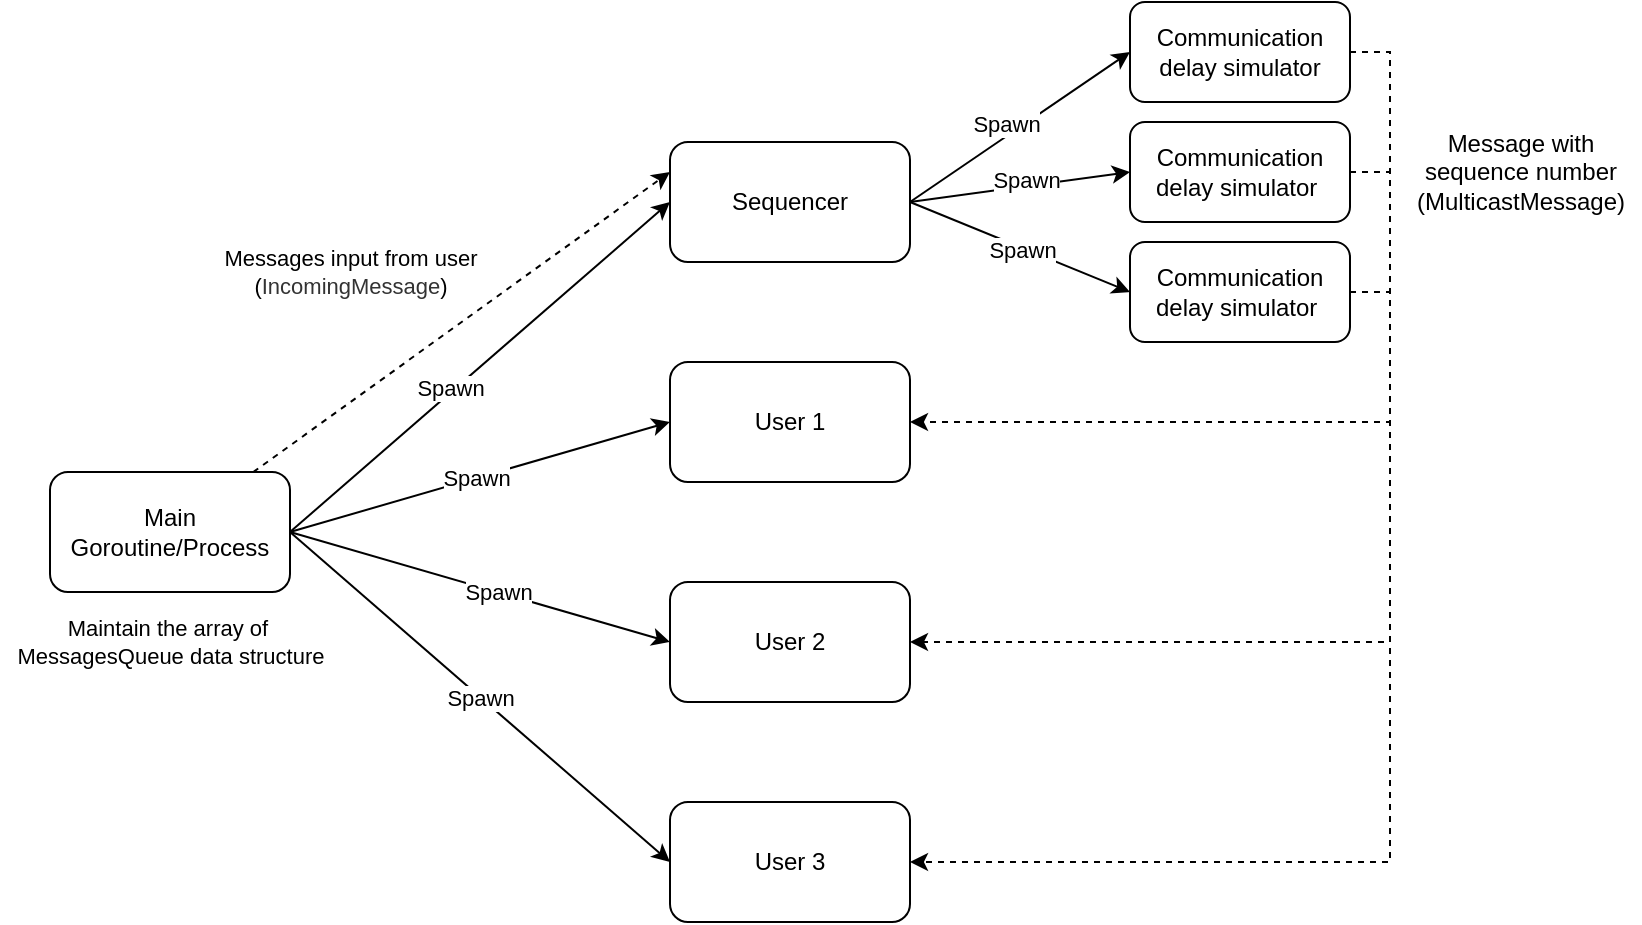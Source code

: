 <mxfile version="15.5.8" type="device"><diagram id="RXRtSEk-JipaYeNfq1dD" name="Page-1"><mxGraphModel dx="1426" dy="817" grid="1" gridSize="10" guides="1" tooltips="1" connect="1" arrows="1" fold="1" page="1" pageScale="1" pageWidth="1100" pageHeight="850" math="0" shadow="0"><root><mxCell id="0"/><mxCell id="1" parent="0"/><mxCell id="YhWM9b1v6zMfQpdzwNlP-7" style="rounded=0;orthogonalLoop=1;jettySize=auto;html=1;entryX=0;entryY=0.5;entryDx=0;entryDy=0;exitX=1;exitY=0.5;exitDx=0;exitDy=0;" parent="1" source="YhWM9b1v6zMfQpdzwNlP-1" target="YhWM9b1v6zMfQpdzwNlP-4" edge="1"><mxGeometry relative="1" as="geometry"/></mxCell><mxCell id="YhWM9b1v6zMfQpdzwNlP-12" value="Spawn" style="edgeLabel;html=1;align=center;verticalAlign=middle;resizable=0;points=[];" parent="YhWM9b1v6zMfQpdzwNlP-7" vertex="1" connectable="0"><mxGeometry x="-0.026" relative="1" as="geometry"><mxPoint as="offset"/></mxGeometry></mxCell><mxCell id="YhWM9b1v6zMfQpdzwNlP-8" style="edgeStyle=none;rounded=0;orthogonalLoop=1;jettySize=auto;html=1;entryX=0;entryY=0.5;entryDx=0;entryDy=0;exitX=1;exitY=0.5;exitDx=0;exitDy=0;" parent="1" source="YhWM9b1v6zMfQpdzwNlP-1" target="YhWM9b1v6zMfQpdzwNlP-3" edge="1"><mxGeometry relative="1" as="geometry"><mxPoint x="280" y="440" as="sourcePoint"/></mxGeometry></mxCell><mxCell id="YhWM9b1v6zMfQpdzwNlP-13" value="Spawn" style="edgeLabel;html=1;align=center;verticalAlign=middle;resizable=0;points=[];" parent="YhWM9b1v6zMfQpdzwNlP-8" vertex="1" connectable="0"><mxGeometry x="0.09" relative="1" as="geometry"><mxPoint as="offset"/></mxGeometry></mxCell><mxCell id="YhWM9b1v6zMfQpdzwNlP-9" style="edgeStyle=none;rounded=0;orthogonalLoop=1;jettySize=auto;html=1;entryX=0;entryY=0.5;entryDx=0;entryDy=0;exitX=1;exitY=0.5;exitDx=0;exitDy=0;" parent="1" source="YhWM9b1v6zMfQpdzwNlP-1" target="YhWM9b1v6zMfQpdzwNlP-2" edge="1"><mxGeometry relative="1" as="geometry"/></mxCell><mxCell id="YhWM9b1v6zMfQpdzwNlP-11" value="Spawn" style="edgeLabel;html=1;align=center;verticalAlign=middle;resizable=0;points=[];" parent="YhWM9b1v6zMfQpdzwNlP-9" vertex="1" connectable="0"><mxGeometry x="-0.143" y="2" relative="1" as="geometry"><mxPoint as="offset"/></mxGeometry></mxCell><mxCell id="YhWM9b1v6zMfQpdzwNlP-10" value="Spawn" style="edgeStyle=none;rounded=0;orthogonalLoop=1;jettySize=auto;html=1;exitX=1;exitY=0.5;exitDx=0;exitDy=0;entryX=0;entryY=0.5;entryDx=0;entryDy=0;" parent="1" source="YhWM9b1v6zMfQpdzwNlP-1" target="YhWM9b1v6zMfQpdzwNlP-5" edge="1"><mxGeometry relative="1" as="geometry"/></mxCell><mxCell id="YhWM9b1v6zMfQpdzwNlP-16" style="rounded=0;orthogonalLoop=1;jettySize=auto;html=1;entryX=0;entryY=0.25;entryDx=0;entryDy=0;dashed=1;" parent="1" source="YhWM9b1v6zMfQpdzwNlP-1" target="YhWM9b1v6zMfQpdzwNlP-2" edge="1"><mxGeometry relative="1" as="geometry"/></mxCell><mxCell id="YhWM9b1v6zMfQpdzwNlP-1" value="Main Goroutine/Process" style="rounded=1;whiteSpace=wrap;html=1;" parent="1" vertex="1"><mxGeometry x="150" y="395" width="120" height="60" as="geometry"/></mxCell><mxCell id="YhWM9b1v6zMfQpdzwNlP-25" style="rounded=0;orthogonalLoop=1;jettySize=auto;html=1;entryX=0;entryY=0.5;entryDx=0;entryDy=0;exitX=1;exitY=0.5;exitDx=0;exitDy=0;" parent="1" source="YhWM9b1v6zMfQpdzwNlP-2" target="YhWM9b1v6zMfQpdzwNlP-22" edge="1"><mxGeometry relative="1" as="geometry"/></mxCell><mxCell id="YhWM9b1v6zMfQpdzwNlP-26" value="Spawn" style="edgeLabel;html=1;align=center;verticalAlign=middle;resizable=0;points=[];" parent="YhWM9b1v6zMfQpdzwNlP-25" vertex="1" connectable="0"><mxGeometry x="-0.144" y="-2" relative="1" as="geometry"><mxPoint y="-9" as="offset"/></mxGeometry></mxCell><mxCell id="YhWM9b1v6zMfQpdzwNlP-27" style="edgeStyle=none;rounded=0;orthogonalLoop=1;jettySize=auto;html=1;exitX=1;exitY=0.5;exitDx=0;exitDy=0;entryX=0;entryY=0.5;entryDx=0;entryDy=0;" parent="1" source="YhWM9b1v6zMfQpdzwNlP-2" target="YhWM9b1v6zMfQpdzwNlP-23" edge="1"><mxGeometry relative="1" as="geometry"/></mxCell><mxCell id="YhWM9b1v6zMfQpdzwNlP-29" value="Spawn" style="edgeLabel;html=1;align=center;verticalAlign=middle;resizable=0;points=[];" parent="YhWM9b1v6zMfQpdzwNlP-27" vertex="1" connectable="0"><mxGeometry x="0.056" y="3" relative="1" as="geometry"><mxPoint as="offset"/></mxGeometry></mxCell><mxCell id="YhWM9b1v6zMfQpdzwNlP-28" style="edgeStyle=none;rounded=0;orthogonalLoop=1;jettySize=auto;html=1;exitX=1;exitY=0.5;exitDx=0;exitDy=0;entryX=0;entryY=0.5;entryDx=0;entryDy=0;" parent="1" source="YhWM9b1v6zMfQpdzwNlP-2" target="YhWM9b1v6zMfQpdzwNlP-24" edge="1"><mxGeometry relative="1" as="geometry"/></mxCell><mxCell id="YhWM9b1v6zMfQpdzwNlP-30" value="Spawn" style="edgeLabel;html=1;align=center;verticalAlign=middle;resizable=0;points=[];" parent="YhWM9b1v6zMfQpdzwNlP-28" vertex="1" connectable="0"><mxGeometry x="0.018" y="-1" relative="1" as="geometry"><mxPoint as="offset"/></mxGeometry></mxCell><mxCell id="YhWM9b1v6zMfQpdzwNlP-2" value="Sequencer" style="rounded=1;whiteSpace=wrap;html=1;" parent="1" vertex="1"><mxGeometry x="460" y="230" width="120" height="60" as="geometry"/></mxCell><mxCell id="YhWM9b1v6zMfQpdzwNlP-3" value="User 2" style="rounded=1;whiteSpace=wrap;html=1;" parent="1" vertex="1"><mxGeometry x="460" y="450" width="120" height="60" as="geometry"/></mxCell><mxCell id="YhWM9b1v6zMfQpdzwNlP-4" value="User 1" style="rounded=1;whiteSpace=wrap;html=1;" parent="1" vertex="1"><mxGeometry x="460" y="340" width="120" height="60" as="geometry"/></mxCell><mxCell id="YhWM9b1v6zMfQpdzwNlP-5" value="User 3" style="rounded=1;whiteSpace=wrap;html=1;" parent="1" vertex="1"><mxGeometry x="460" y="560" width="120" height="60" as="geometry"/></mxCell><mxCell id="YhWM9b1v6zMfQpdzwNlP-32" style="edgeStyle=orthogonalEdgeStyle;rounded=0;orthogonalLoop=1;jettySize=auto;html=1;exitX=1;exitY=0.5;exitDx=0;exitDy=0;entryX=1;entryY=0.5;entryDx=0;entryDy=0;elbow=vertical;dashed=1;" parent="1" source="YhWM9b1v6zMfQpdzwNlP-22" target="YhWM9b1v6zMfQpdzwNlP-4" edge="1"><mxGeometry relative="1" as="geometry"/></mxCell><mxCell id="YhWM9b1v6zMfQpdzwNlP-22" value="Communication delay simulator" style="rounded=1;whiteSpace=wrap;html=1;" parent="1" vertex="1"><mxGeometry x="690" y="160" width="110" height="50" as="geometry"/></mxCell><mxCell id="YhWM9b1v6zMfQpdzwNlP-33" style="edgeStyle=orthogonalEdgeStyle;rounded=0;orthogonalLoop=1;jettySize=auto;html=1;entryX=1;entryY=0.5;entryDx=0;entryDy=0;dashed=1;" parent="1" source="YhWM9b1v6zMfQpdzwNlP-23" target="YhWM9b1v6zMfQpdzwNlP-3" edge="1"><mxGeometry relative="1" as="geometry"><Array as="points"><mxPoint x="820" y="245"/><mxPoint x="820" y="480"/></Array></mxGeometry></mxCell><mxCell id="YhWM9b1v6zMfQpdzwNlP-23" value="Communication delay simulator&amp;nbsp;" style="rounded=1;whiteSpace=wrap;html=1;" parent="1" vertex="1"><mxGeometry x="690" y="220" width="110" height="50" as="geometry"/></mxCell><mxCell id="YhWM9b1v6zMfQpdzwNlP-34" style="edgeStyle=orthogonalEdgeStyle;rounded=0;orthogonalLoop=1;jettySize=auto;html=1;entryX=1;entryY=0.5;entryDx=0;entryDy=0;dashed=1;" parent="1" source="YhWM9b1v6zMfQpdzwNlP-24" target="YhWM9b1v6zMfQpdzwNlP-5" edge="1"><mxGeometry relative="1" as="geometry"><Array as="points"><mxPoint x="820" y="305"/><mxPoint x="820" y="590"/></Array></mxGeometry></mxCell><mxCell id="YhWM9b1v6zMfQpdzwNlP-24" value="Communication delay simulator&amp;nbsp;" style="rounded=1;whiteSpace=wrap;html=1;" parent="1" vertex="1"><mxGeometry x="690" y="280" width="110" height="50" as="geometry"/></mxCell><mxCell id="YhWM9b1v6zMfQpdzwNlP-35" value="Message with &lt;br&gt;sequence number&lt;br&gt;(MulticastMessage)" style="text;html=1;align=center;verticalAlign=middle;resizable=0;points=[];autosize=1;strokeColor=none;fillColor=none;" parent="1" vertex="1"><mxGeometry x="825" y="220" width="120" height="50" as="geometry"/></mxCell><mxCell id="jQvYRcMPjcKZ11XM2GkE-1" value="&lt;span style=&quot;background-color: rgb(255 , 255 , 255)&quot;&gt;Messages input from user&lt;/span&gt;&lt;br&gt;&lt;span style=&quot;background-color: rgb(255 , 255 , 255)&quot;&gt;(&lt;/span&gt;&lt;span style=&quot;box-sizing: border-box ; color: rgb(51 , 51 , 51)&quot;&gt;IncomingMessage&lt;/span&gt;&lt;span style=&quot;background-color: rgb(255 , 255 , 255)&quot;&gt;)&lt;/span&gt;" style="text;html=1;align=center;verticalAlign=middle;resizable=0;points=[];autosize=1;strokeColor=none;fillColor=none;fontSize=11;fontFamily=Helvetica;" vertex="1" parent="1"><mxGeometry x="230" y="280" width="140" height="30" as="geometry"/></mxCell><mxCell id="jQvYRcMPjcKZ11XM2GkE-2" value="&lt;font style=&quot;font-size: 11px&quot;&gt;Maintain the array of&amp;nbsp;&lt;br&gt;&lt;span style=&quot;box-sizing: border-box&quot;&gt;&lt;span class=&quot;md-plain&quot; style=&quot;box-sizing: border-box&quot;&gt;MessagesQueue data structure&lt;/span&gt;&lt;/span&gt;&lt;/font&gt;" style="text;html=1;align=center;verticalAlign=middle;resizable=0;points=[];autosize=1;strokeColor=none;fillColor=none;fontSize=11;fontFamily=Helvetica;" vertex="1" parent="1"><mxGeometry x="125" y="465" width="170" height="30" as="geometry"/></mxCell></root></mxGraphModel></diagram></mxfile>